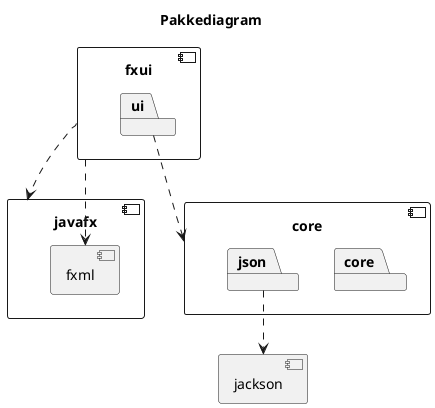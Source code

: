 @startuml pd

allow_mixing

title Pakkediagram


component core{
  package core
  package json
}

component fxui{
  package ui
}

component javafx{
  component fxml{
  
  }
}

component jackson{

}

json ..> jackson
fxui ..> javafx
fxui ..> fxml
ui ..> core

@enduml